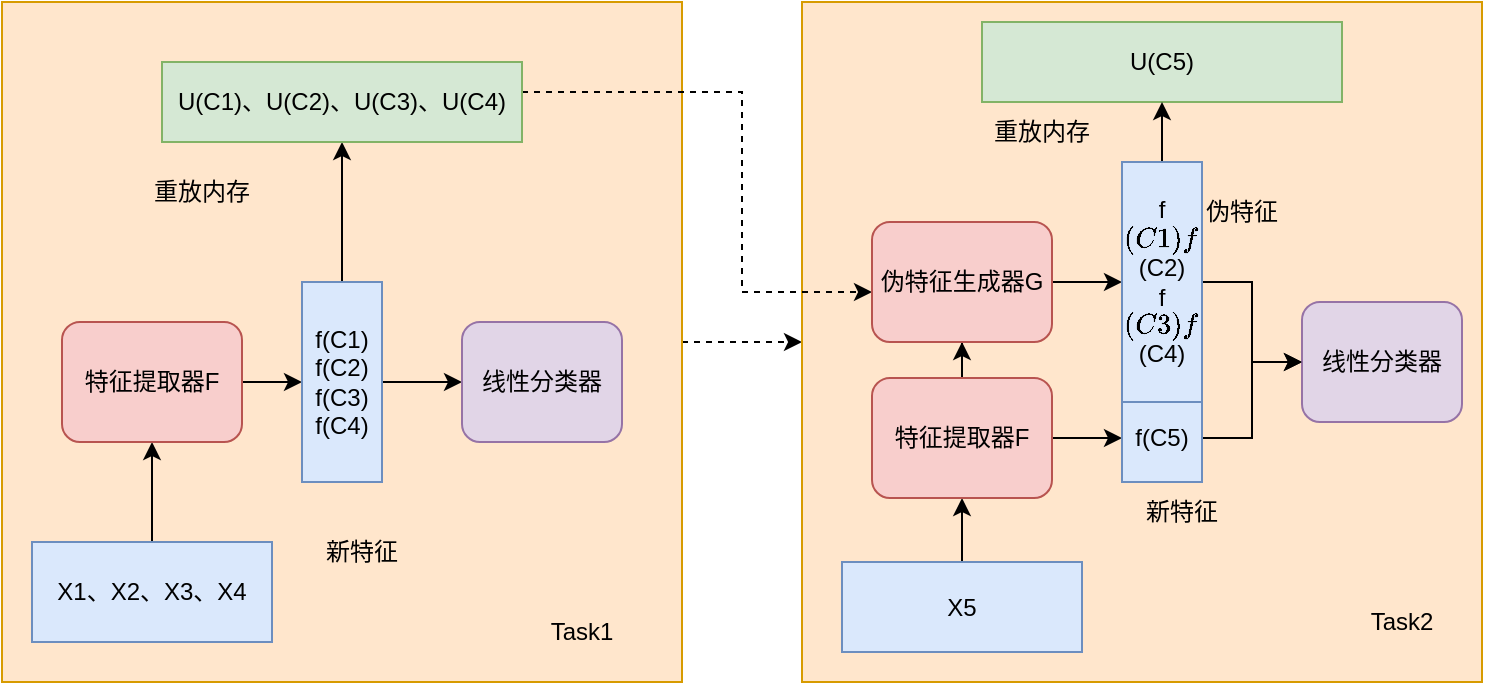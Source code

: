 <mxfile version="22.1.18" type="github">
  <diagram name="第 1 页" id="4ijZ3mbbHrKE858DHn3w">
    <mxGraphModel dx="1386" dy="759" grid="1" gridSize="10" guides="1" tooltips="1" connect="1" arrows="1" fold="1" page="1" pageScale="1" pageWidth="827" pageHeight="1169" math="0" shadow="0">
      <root>
        <mxCell id="0" />
        <mxCell id="1" parent="0" />
        <mxCell id="h3d27p1q0C2_pxRfhvXs-17" value="" style="edgeStyle=orthogonalEdgeStyle;rounded=0;orthogonalLoop=1;jettySize=auto;html=1;dashed=1;" parent="1" source="h3d27p1q0C2_pxRfhvXs-1" target="h3d27p1q0C2_pxRfhvXs-3" edge="1">
          <mxGeometry relative="1" as="geometry" />
        </mxCell>
        <mxCell id="h3d27p1q0C2_pxRfhvXs-1" value="a" style="whiteSpace=wrap;html=1;aspect=fixed;fillColor=#ffe6cc;strokeColor=#d79b00;" parent="1" vertex="1">
          <mxGeometry x="50" y="110" width="340" height="340" as="geometry" />
        </mxCell>
        <mxCell id="h3d27p1q0C2_pxRfhvXs-2" value="Task1" style="text;strokeColor=none;align=center;fillColor=none;html=1;verticalAlign=middle;whiteSpace=wrap;rounded=0;" parent="1" vertex="1">
          <mxGeometry x="310" y="410" width="60" height="30" as="geometry" />
        </mxCell>
        <mxCell id="h3d27p1q0C2_pxRfhvXs-3" value="" style="whiteSpace=wrap;html=1;aspect=fixed;fillColor=#ffe6cc;strokeColor=#d79b00;" parent="1" vertex="1">
          <mxGeometry x="450" y="110" width="340" height="340" as="geometry" />
        </mxCell>
        <mxCell id="h3d27p1q0C2_pxRfhvXs-4" value="Task2" style="text;strokeColor=none;align=center;fillColor=none;html=1;verticalAlign=middle;whiteSpace=wrap;rounded=0;" parent="1" vertex="1">
          <mxGeometry x="720" y="405" width="60" height="30" as="geometry" />
        </mxCell>
        <mxCell id="h3d27p1q0C2_pxRfhvXs-11" value="" style="edgeStyle=orthogonalEdgeStyle;rounded=0;orthogonalLoop=1;jettySize=auto;html=1;" parent="1" source="h3d27p1q0C2_pxRfhvXs-5" target="h3d27p1q0C2_pxRfhvXs-6" edge="1">
          <mxGeometry relative="1" as="geometry" />
        </mxCell>
        <mxCell id="h3d27p1q0C2_pxRfhvXs-5" value="X1、X2、X3、X4" style="rounded=0;whiteSpace=wrap;html=1;fillColor=#dae8fc;strokeColor=#6c8ebf;" parent="1" vertex="1">
          <mxGeometry x="65" y="380" width="120" height="50" as="geometry" />
        </mxCell>
        <mxCell id="h3d27p1q0C2_pxRfhvXs-10" value="" style="edgeStyle=orthogonalEdgeStyle;rounded=0;orthogonalLoop=1;jettySize=auto;html=1;" parent="1" source="h3d27p1q0C2_pxRfhvXs-6" target="h3d27p1q0C2_pxRfhvXs-9" edge="1">
          <mxGeometry relative="1" as="geometry" />
        </mxCell>
        <mxCell id="h3d27p1q0C2_pxRfhvXs-6" value="特征提取器F" style="rounded=1;whiteSpace=wrap;html=1;fillColor=#f8cecc;strokeColor=#b85450;" parent="1" vertex="1">
          <mxGeometry x="80" y="270" width="90" height="60" as="geometry" />
        </mxCell>
        <mxCell id="h3d27p1q0C2_pxRfhvXs-13" value="" style="edgeStyle=orthogonalEdgeStyle;rounded=0;orthogonalLoop=1;jettySize=auto;html=1;" parent="1" source="h3d27p1q0C2_pxRfhvXs-9" target="h3d27p1q0C2_pxRfhvXs-12" edge="1">
          <mxGeometry relative="1" as="geometry" />
        </mxCell>
        <mxCell id="h3d27p1q0C2_pxRfhvXs-16" value="" style="edgeStyle=orthogonalEdgeStyle;rounded=0;orthogonalLoop=1;jettySize=auto;html=1;" parent="1" source="h3d27p1q0C2_pxRfhvXs-9" target="h3d27p1q0C2_pxRfhvXs-15" edge="1">
          <mxGeometry relative="1" as="geometry" />
        </mxCell>
        <mxCell id="h3d27p1q0C2_pxRfhvXs-9" value="f(C1)&lt;br&gt;f(C2)&lt;br&gt;f(C3)&lt;br&gt;f(C4)" style="rounded=0;whiteSpace=wrap;html=1;fillColor=#dae8fc;strokeColor=#6c8ebf;" parent="1" vertex="1">
          <mxGeometry x="200" y="250" width="40" height="100" as="geometry" />
        </mxCell>
        <mxCell id="h3d27p1q0C2_pxRfhvXs-24" style="edgeStyle=orthogonalEdgeStyle;rounded=0;orthogonalLoop=1;jettySize=auto;html=1;entryX=0;entryY=0.5;entryDx=0;entryDy=0;dashed=1;" parent="1" edge="1">
          <mxGeometry relative="1" as="geometry">
            <mxPoint x="310" y="155" as="sourcePoint" />
            <mxPoint x="485" y="255" as="targetPoint" />
            <Array as="points">
              <mxPoint x="420" y="155" />
              <mxPoint x="420" y="255" />
            </Array>
          </mxGeometry>
        </mxCell>
        <mxCell id="h3d27p1q0C2_pxRfhvXs-12" value="U(C1)、U(C2)、U(C3)、U(C4)" style="whiteSpace=wrap;html=1;rounded=0;fillColor=#d5e8d4;strokeColor=#82b366;" parent="1" vertex="1">
          <mxGeometry x="130" y="140" width="180" height="40" as="geometry" />
        </mxCell>
        <mxCell id="h3d27p1q0C2_pxRfhvXs-14" value="重放内存" style="text;strokeColor=none;align=center;fillColor=none;html=1;verticalAlign=middle;whiteSpace=wrap;rounded=0;" parent="1" vertex="1">
          <mxGeometry x="120" y="190" width="60" height="30" as="geometry" />
        </mxCell>
        <mxCell id="h3d27p1q0C2_pxRfhvXs-15" value="线性分类器" style="rounded=1;whiteSpace=wrap;html=1;fillColor=#e1d5e7;strokeColor=#9673a6;" parent="1" vertex="1">
          <mxGeometry x="280" y="270" width="80" height="60" as="geometry" />
        </mxCell>
        <mxCell id="h3d27p1q0C2_pxRfhvXs-20" value="" style="edgeStyle=orthogonalEdgeStyle;rounded=0;orthogonalLoop=1;jettySize=auto;html=1;" parent="1" source="h3d27p1q0C2_pxRfhvXs-18" target="h3d27p1q0C2_pxRfhvXs-19" edge="1">
          <mxGeometry relative="1" as="geometry" />
        </mxCell>
        <mxCell id="h3d27p1q0C2_pxRfhvXs-18" value="X5" style="rounded=0;whiteSpace=wrap;html=1;fillColor=#dae8fc;strokeColor=#6c8ebf;" parent="1" vertex="1">
          <mxGeometry x="470" y="390" width="120" height="45" as="geometry" />
        </mxCell>
        <mxCell id="h3d27p1q0C2_pxRfhvXs-22" value="" style="edgeStyle=orthogonalEdgeStyle;rounded=0;orthogonalLoop=1;jettySize=auto;html=1;" parent="1" source="h3d27p1q0C2_pxRfhvXs-19" target="h3d27p1q0C2_pxRfhvXs-21" edge="1">
          <mxGeometry relative="1" as="geometry" />
        </mxCell>
        <mxCell id="h3d27p1q0C2_pxRfhvXs-27" value="" style="rounded=0;orthogonalLoop=1;jettySize=auto;html=1;" parent="1" source="h3d27p1q0C2_pxRfhvXs-19" target="h3d27p1q0C2_pxRfhvXs-26" edge="1">
          <mxGeometry relative="1" as="geometry" />
        </mxCell>
        <mxCell id="h3d27p1q0C2_pxRfhvXs-19" value="特征提取器F" style="rounded=1;whiteSpace=wrap;html=1;fillColor=#f8cecc;strokeColor=#b85450;" parent="1" vertex="1">
          <mxGeometry x="485" y="298" width="90" height="60" as="geometry" />
        </mxCell>
        <mxCell id="h3d27p1q0C2_pxRfhvXs-36" value="" style="edgeStyle=orthogonalEdgeStyle;rounded=0;orthogonalLoop=1;jettySize=auto;html=1;" parent="1" source="h3d27p1q0C2_pxRfhvXs-21" target="h3d27p1q0C2_pxRfhvXs-33" edge="1">
          <mxGeometry relative="1" as="geometry" />
        </mxCell>
        <mxCell id="h3d27p1q0C2_pxRfhvXs-21" value="伪特征生成器G" style="rounded=1;whiteSpace=wrap;html=1;fillColor=#f8cecc;strokeColor=#b85450;" parent="1" vertex="1">
          <mxGeometry x="485" y="220" width="90" height="60" as="geometry" />
        </mxCell>
        <mxCell id="h3d27p1q0C2_pxRfhvXs-25" value="U(C5)" style="whiteSpace=wrap;html=1;rounded=0;fillColor=#d5e8d4;strokeColor=#82b366;" parent="1" vertex="1">
          <mxGeometry x="540" y="120" width="180" height="40" as="geometry" />
        </mxCell>
        <mxCell id="h3d27p1q0C2_pxRfhvXs-30" value="" style="edgeStyle=orthogonalEdgeStyle;rounded=0;orthogonalLoop=1;jettySize=auto;html=1;" parent="1" source="h3d27p1q0C2_pxRfhvXs-26" target="h3d27p1q0C2_pxRfhvXs-29" edge="1">
          <mxGeometry relative="1" as="geometry" />
        </mxCell>
        <mxCell id="h3d27p1q0C2_pxRfhvXs-26" value="f(C5)&lt;br&gt;" style="rounded=0;whiteSpace=wrap;html=1;fillColor=#dae8fc;strokeColor=#6c8ebf;" parent="1" vertex="1">
          <mxGeometry x="610" y="306" width="40" height="44" as="geometry" />
        </mxCell>
        <mxCell id="h3d27p1q0C2_pxRfhvXs-29" value="线性分类器" style="rounded=1;whiteSpace=wrap;html=1;fillColor=#e1d5e7;strokeColor=#9673a6;" parent="1" vertex="1">
          <mxGeometry x="700" y="260" width="80" height="60" as="geometry" />
        </mxCell>
        <mxCell id="h3d27p1q0C2_pxRfhvXs-38" style="edgeStyle=orthogonalEdgeStyle;rounded=0;orthogonalLoop=1;jettySize=auto;html=1;entryX=0;entryY=0.5;entryDx=0;entryDy=0;" parent="1" source="h3d27p1q0C2_pxRfhvXs-33" target="h3d27p1q0C2_pxRfhvXs-29" edge="1">
          <mxGeometry relative="1" as="geometry" />
        </mxCell>
        <mxCell id="h3d27p1q0C2_pxRfhvXs-44" value="" style="edgeStyle=orthogonalEdgeStyle;rounded=0;orthogonalLoop=1;jettySize=auto;html=1;" parent="1" source="h3d27p1q0C2_pxRfhvXs-33" target="h3d27p1q0C2_pxRfhvXs-25" edge="1">
          <mxGeometry relative="1" as="geometry" />
        </mxCell>
        <mxCell id="h3d27p1q0C2_pxRfhvXs-33" value="f`(C1)&lt;br&gt;f`(C2)&lt;br&gt;f`(C3)&lt;br&gt;f`(C4)" style="rounded=0;whiteSpace=wrap;html=1;fillColor=#dae8fc;strokeColor=#6c8ebf;" parent="1" vertex="1">
          <mxGeometry x="610" y="190" width="40" height="120" as="geometry" />
        </mxCell>
        <mxCell id="h3d27p1q0C2_pxRfhvXs-39" value="重放内存" style="text;strokeColor=none;align=center;fillColor=none;html=1;verticalAlign=middle;whiteSpace=wrap;rounded=0;" parent="1" vertex="1">
          <mxGeometry x="540" y="160" width="60" height="30" as="geometry" />
        </mxCell>
        <mxCell id="h3d27p1q0C2_pxRfhvXs-40" value="新特征" style="text;strokeColor=none;align=center;fillColor=none;html=1;verticalAlign=middle;whiteSpace=wrap;rounded=0;" parent="1" vertex="1">
          <mxGeometry x="200" y="370" width="60" height="30" as="geometry" />
        </mxCell>
        <mxCell id="h3d27p1q0C2_pxRfhvXs-41" value="新特征" style="text;strokeColor=none;align=center;fillColor=none;html=1;verticalAlign=middle;whiteSpace=wrap;rounded=0;" parent="1" vertex="1">
          <mxGeometry x="610" y="350" width="60" height="30" as="geometry" />
        </mxCell>
        <mxCell id="h3d27p1q0C2_pxRfhvXs-42" value="伪特征" style="text;strokeColor=none;align=center;fillColor=none;html=1;verticalAlign=middle;whiteSpace=wrap;rounded=0;" parent="1" vertex="1">
          <mxGeometry x="640" y="200" width="60" height="30" as="geometry" />
        </mxCell>
      </root>
    </mxGraphModel>
  </diagram>
</mxfile>
